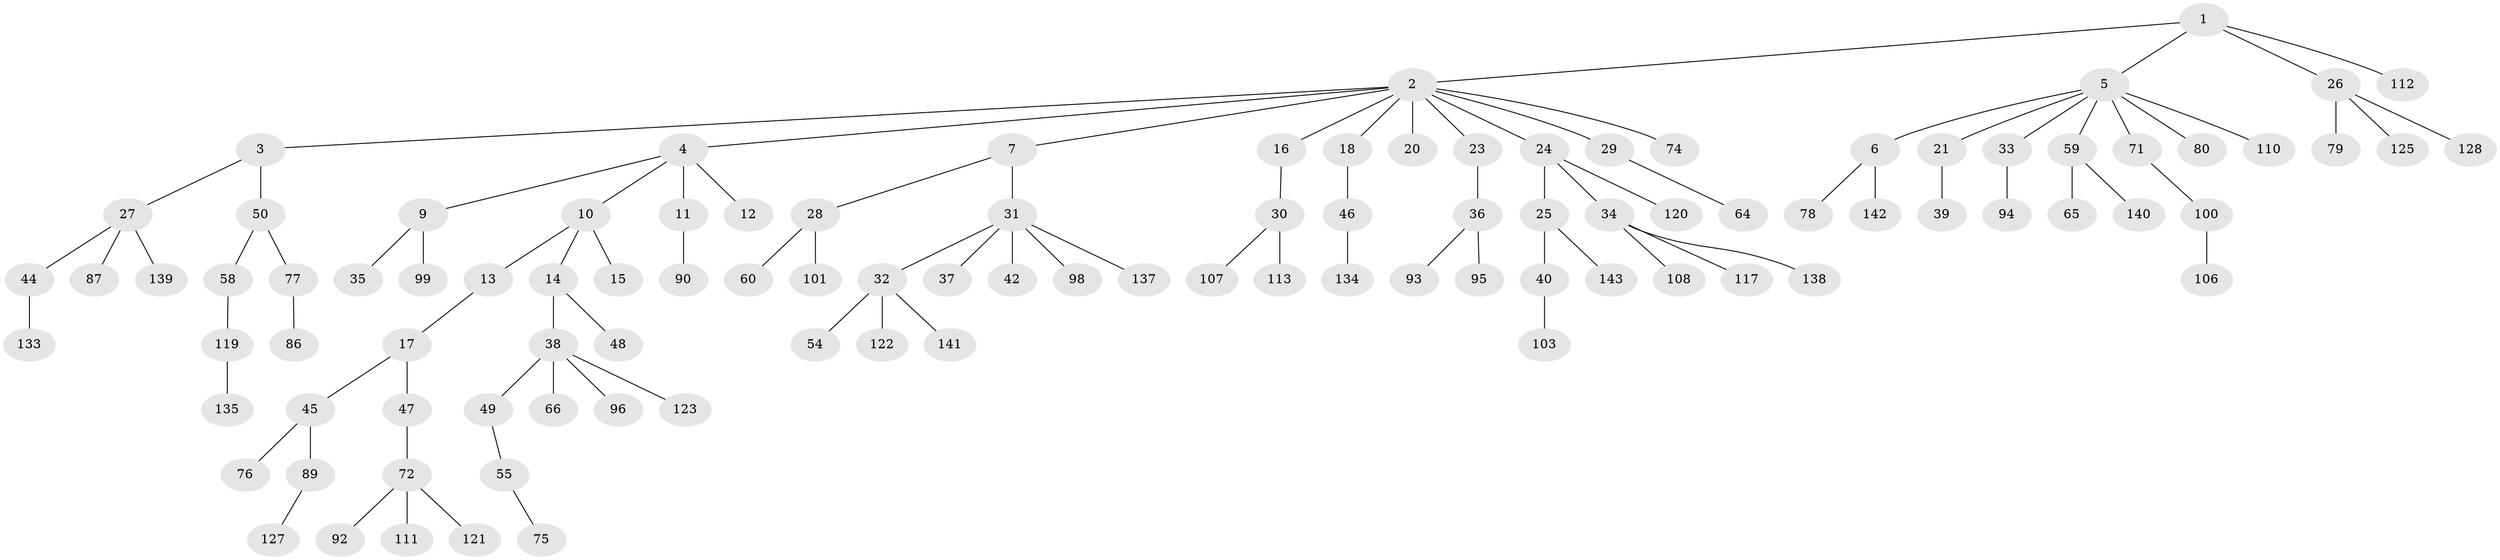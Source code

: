 // Generated by graph-tools (version 1.1) at 2025/24/03/03/25 07:24:05]
// undirected, 102 vertices, 101 edges
graph export_dot {
graph [start="1"]
  node [color=gray90,style=filled];
  1 [super="+22"];
  2 [super="+8"];
  3 [super="+52"];
  4 [super="+104"];
  5 [super="+63"];
  6 [super="+68"];
  7;
  9 [super="+116"];
  10;
  11;
  12 [super="+85"];
  13 [super="+129"];
  14;
  15 [super="+51"];
  16;
  17 [super="+69"];
  18 [super="+19"];
  20;
  21 [super="+83"];
  23;
  24 [super="+70"];
  25;
  26 [super="+105"];
  27 [super="+57"];
  28 [super="+41"];
  29;
  30 [super="+56"];
  31 [super="+67"];
  32 [super="+88"];
  33 [super="+132"];
  34 [super="+61"];
  35 [super="+102"];
  36 [super="+62"];
  37;
  38 [super="+43"];
  39 [super="+131"];
  40;
  42;
  44 [super="+81"];
  45 [super="+144"];
  46 [super="+147"];
  47 [super="+118"];
  48;
  49 [super="+53"];
  50;
  54;
  55;
  58 [super="+115"];
  59 [super="+97"];
  60 [super="+73"];
  64;
  65 [super="+82"];
  66 [super="+126"];
  71;
  72 [super="+84"];
  74;
  75 [super="+130"];
  76;
  77 [super="+136"];
  78;
  79 [super="+91"];
  80;
  86 [super="+109"];
  87 [super="+145"];
  89;
  90;
  92;
  93;
  94;
  95;
  96;
  98;
  99;
  100 [super="+114"];
  101;
  103;
  106;
  107;
  108;
  110;
  111;
  112;
  113;
  117;
  119;
  120 [super="+124"];
  121;
  122;
  123;
  125;
  127;
  128;
  133;
  134;
  135 [super="+146"];
  137;
  138;
  139;
  140;
  141;
  142;
  143;
  1 -- 2;
  1 -- 5;
  1 -- 26;
  1 -- 112;
  2 -- 3;
  2 -- 4;
  2 -- 7;
  2 -- 16;
  2 -- 23;
  2 -- 74;
  2 -- 18;
  2 -- 20;
  2 -- 24;
  2 -- 29;
  3 -- 27;
  3 -- 50;
  4 -- 9;
  4 -- 10;
  4 -- 11;
  4 -- 12;
  5 -- 6;
  5 -- 21;
  5 -- 33;
  5 -- 59;
  5 -- 80;
  5 -- 110;
  5 -- 71;
  6 -- 78;
  6 -- 142;
  7 -- 28;
  7 -- 31;
  9 -- 35;
  9 -- 99;
  10 -- 13;
  10 -- 14;
  10 -- 15;
  11 -- 90;
  13 -- 17;
  14 -- 38;
  14 -- 48;
  16 -- 30;
  17 -- 45;
  17 -- 47;
  18 -- 46;
  21 -- 39;
  23 -- 36;
  24 -- 25;
  24 -- 34;
  24 -- 120;
  25 -- 40;
  25 -- 143;
  26 -- 79;
  26 -- 125;
  26 -- 128;
  27 -- 44;
  27 -- 87;
  27 -- 139;
  28 -- 101;
  28 -- 60;
  29 -- 64;
  30 -- 107;
  30 -- 113;
  31 -- 32;
  31 -- 37;
  31 -- 42;
  31 -- 137;
  31 -- 98;
  32 -- 54;
  32 -- 141;
  32 -- 122;
  33 -- 94;
  34 -- 108;
  34 -- 117;
  34 -- 138;
  36 -- 95;
  36 -- 93;
  38 -- 66;
  38 -- 123;
  38 -- 96;
  38 -- 49;
  40 -- 103;
  44 -- 133;
  45 -- 76;
  45 -- 89;
  46 -- 134;
  47 -- 72;
  49 -- 55;
  50 -- 58;
  50 -- 77;
  55 -- 75;
  58 -- 119;
  59 -- 65;
  59 -- 140;
  71 -- 100;
  72 -- 111;
  72 -- 121;
  72 -- 92;
  77 -- 86;
  89 -- 127;
  100 -- 106;
  119 -- 135;
}
